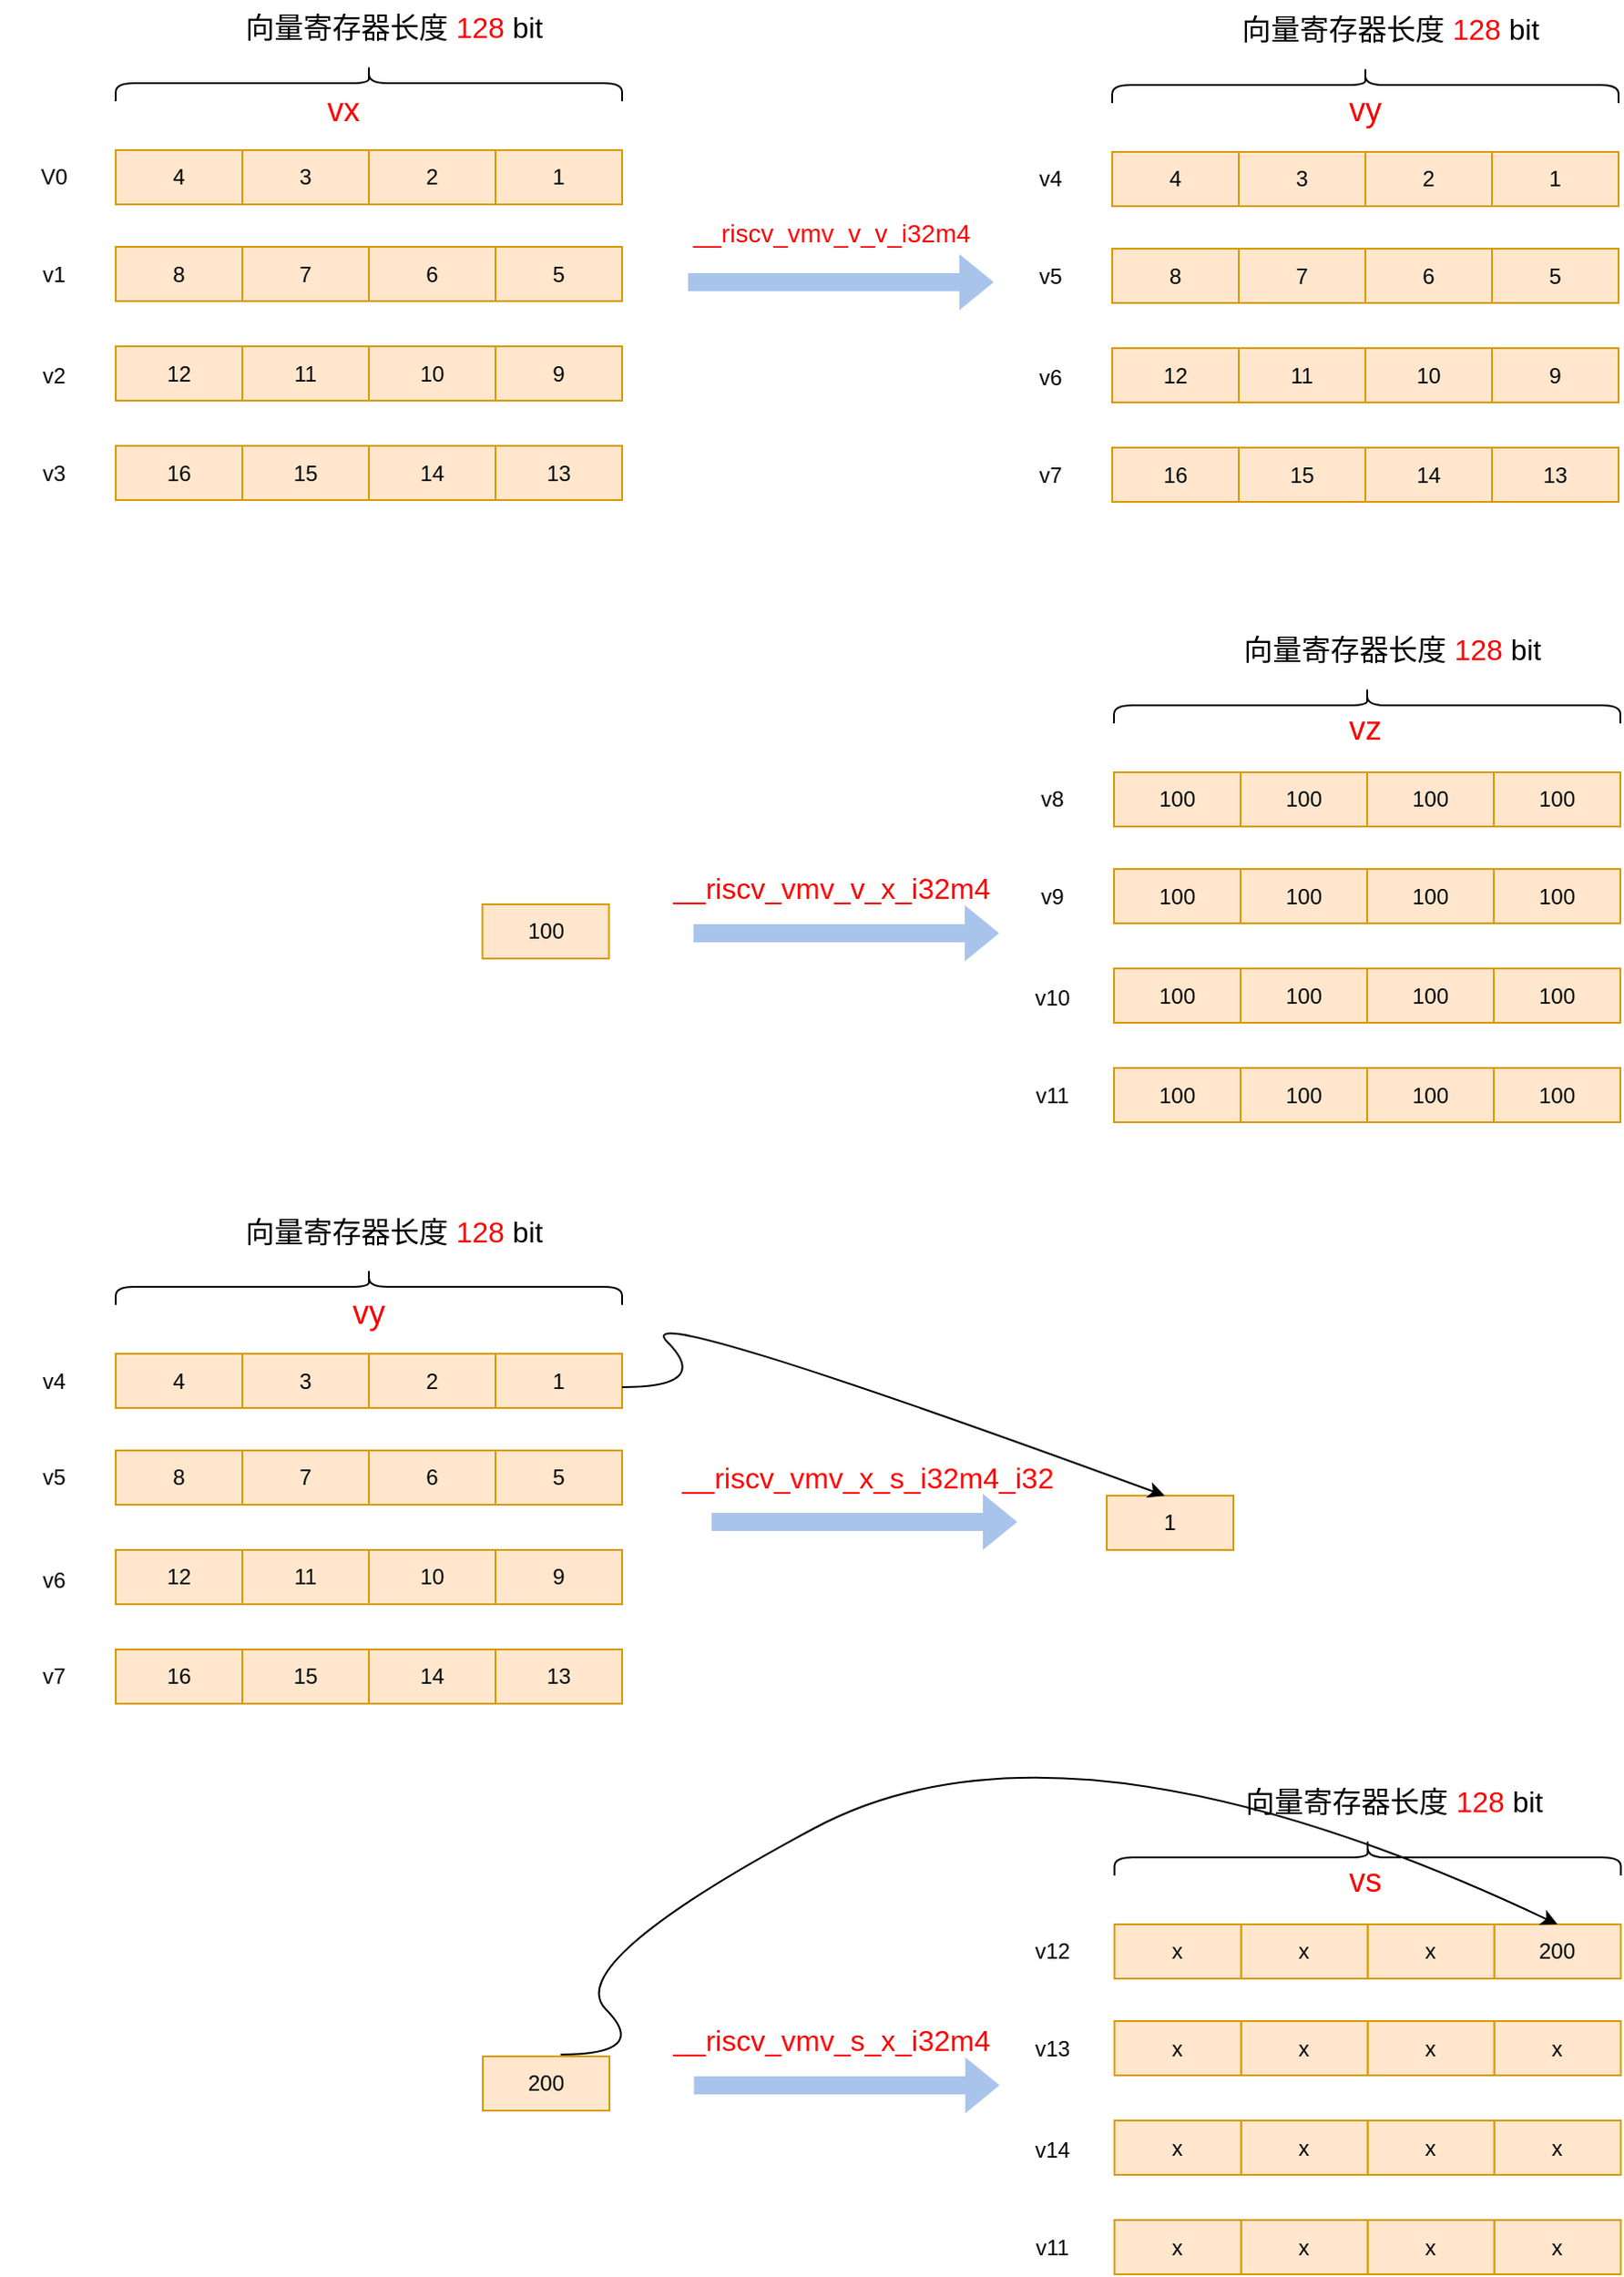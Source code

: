 <mxfile version="21.5.0" type="device">
  <diagram name="第 1 页" id="nJRzv5rlB3VEnub_vDUY">
    <mxGraphModel dx="1416" dy="818" grid="1" gridSize="10" guides="1" tooltips="1" connect="1" arrows="1" fold="1" page="1" pageScale="1" pageWidth="827" pageHeight="1169" math="0" shadow="0">
      <root>
        <mxCell id="0" />
        <mxCell id="1" parent="0" />
        <mxCell id="pI973K098g65e1ilIYmJ-1" value="1" style="rounded=0;whiteSpace=wrap;html=1;fillColor=#ffe6cc;strokeColor=#d79b00;" parent="1" vertex="1">
          <mxGeometry x="314" y="207" width="70" height="30" as="geometry" />
        </mxCell>
        <mxCell id="LaAcIT-mZOWXAvsEYPyt-2" value="" style="shape=curlyBracket;whiteSpace=wrap;html=1;rounded=1;labelPosition=left;verticalLabelPosition=middle;align=right;verticalAlign=middle;rotation=90;size=0.5;" parent="1" vertex="1">
          <mxGeometry x="234" y="30" width="20" height="280" as="geometry" />
        </mxCell>
        <mxCell id="LaAcIT-mZOWXAvsEYPyt-3" value="&lt;font style=&quot;font-size: 16px;&quot;&gt;向量寄存器长度 &lt;font color=&quot;#ff0000&quot;&gt;128&amp;nbsp;&lt;/font&gt;bit&lt;/font&gt;" style="text;strokeColor=none;align=center;fillColor=none;html=1;verticalAlign=middle;whiteSpace=wrap;rounded=0;" parent="1" vertex="1">
          <mxGeometry x="139.25" y="124" width="237.5" height="30" as="geometry" />
        </mxCell>
        <mxCell id="a2nmbCxX_LsTJUr5ybK8-1" value="2" style="rounded=0;whiteSpace=wrap;html=1;fillColor=#ffe6cc;strokeColor=#d79b00;" parent="1" vertex="1">
          <mxGeometry x="244" y="207" width="70" height="30" as="geometry" />
        </mxCell>
        <mxCell id="a2nmbCxX_LsTJUr5ybK8-2" value="3" style="rounded=0;whiteSpace=wrap;html=1;fillColor=#ffe6cc;strokeColor=#d79b00;" parent="1" vertex="1">
          <mxGeometry x="174" y="207" width="70" height="30" as="geometry" />
        </mxCell>
        <mxCell id="a2nmbCxX_LsTJUr5ybK8-3" value="4" style="rounded=0;whiteSpace=wrap;html=1;fillColor=#ffe6cc;strokeColor=#d79b00;" parent="1" vertex="1">
          <mxGeometry x="104" y="207" width="70" height="30" as="geometry" />
        </mxCell>
        <mxCell id="a2nmbCxX_LsTJUr5ybK8-4" value="5" style="rounded=0;whiteSpace=wrap;html=1;fillColor=#ffe6cc;strokeColor=#d79b00;" parent="1" vertex="1">
          <mxGeometry x="314" y="260.5" width="70" height="30" as="geometry" />
        </mxCell>
        <mxCell id="a2nmbCxX_LsTJUr5ybK8-5" value="6" style="rounded=0;whiteSpace=wrap;html=1;fillColor=#ffe6cc;strokeColor=#d79b00;" parent="1" vertex="1">
          <mxGeometry x="244" y="260.5" width="70" height="30" as="geometry" />
        </mxCell>
        <mxCell id="a2nmbCxX_LsTJUr5ybK8-6" value="7" style="rounded=0;whiteSpace=wrap;html=1;fillColor=#ffe6cc;strokeColor=#d79b00;" parent="1" vertex="1">
          <mxGeometry x="174" y="260.5" width="70" height="30" as="geometry" />
        </mxCell>
        <mxCell id="a2nmbCxX_LsTJUr5ybK8-7" value="8" style="rounded=0;whiteSpace=wrap;html=1;fillColor=#ffe6cc;strokeColor=#d79b00;" parent="1" vertex="1">
          <mxGeometry x="104" y="260.5" width="70" height="30" as="geometry" />
        </mxCell>
        <mxCell id="a2nmbCxX_LsTJUr5ybK8-8" value="9" style="rounded=0;whiteSpace=wrap;html=1;fillColor=#ffe6cc;strokeColor=#d79b00;" parent="1" vertex="1">
          <mxGeometry x="314" y="315.5" width="70" height="30" as="geometry" />
        </mxCell>
        <mxCell id="a2nmbCxX_LsTJUr5ybK8-9" value="10" style="rounded=0;whiteSpace=wrap;html=1;fillColor=#ffe6cc;strokeColor=#d79b00;" parent="1" vertex="1">
          <mxGeometry x="244" y="315.5" width="70" height="30" as="geometry" />
        </mxCell>
        <mxCell id="a2nmbCxX_LsTJUr5ybK8-10" value="11" style="rounded=0;whiteSpace=wrap;html=1;fillColor=#ffe6cc;strokeColor=#d79b00;" parent="1" vertex="1">
          <mxGeometry x="174" y="315.5" width="70" height="30" as="geometry" />
        </mxCell>
        <mxCell id="a2nmbCxX_LsTJUr5ybK8-11" value="12" style="rounded=0;whiteSpace=wrap;html=1;fillColor=#ffe6cc;strokeColor=#d79b00;" parent="1" vertex="1">
          <mxGeometry x="104" y="315.5" width="70" height="30" as="geometry" />
        </mxCell>
        <mxCell id="a2nmbCxX_LsTJUr5ybK8-12" value="13" style="rounded=0;whiteSpace=wrap;html=1;fillColor=#ffe6cc;strokeColor=#d79b00;" parent="1" vertex="1">
          <mxGeometry x="314" y="370.5" width="70" height="30" as="geometry" />
        </mxCell>
        <mxCell id="a2nmbCxX_LsTJUr5ybK8-13" value="14" style="rounded=0;whiteSpace=wrap;html=1;fillColor=#ffe6cc;strokeColor=#d79b00;" parent="1" vertex="1">
          <mxGeometry x="244" y="370.5" width="70" height="30" as="geometry" />
        </mxCell>
        <mxCell id="a2nmbCxX_LsTJUr5ybK8-14" value="15" style="rounded=0;whiteSpace=wrap;html=1;fillColor=#ffe6cc;strokeColor=#d79b00;" parent="1" vertex="1">
          <mxGeometry x="174" y="370.5" width="70" height="30" as="geometry" />
        </mxCell>
        <mxCell id="a2nmbCxX_LsTJUr5ybK8-15" value="16" style="rounded=0;whiteSpace=wrap;html=1;fillColor=#ffe6cc;strokeColor=#d79b00;" parent="1" vertex="1">
          <mxGeometry x="104" y="370.5" width="70" height="30" as="geometry" />
        </mxCell>
        <mxCell id="a2nmbCxX_LsTJUr5ybK8-16" value="V0" style="text;strokeColor=none;align=center;fillColor=none;html=1;verticalAlign=middle;whiteSpace=wrap;rounded=0;" parent="1" vertex="1">
          <mxGeometry x="40" y="207" width="60" height="30" as="geometry" />
        </mxCell>
        <mxCell id="a2nmbCxX_LsTJUr5ybK8-21" value="v1" style="text;strokeColor=none;align=center;fillColor=none;html=1;verticalAlign=middle;whiteSpace=wrap;rounded=0;" parent="1" vertex="1">
          <mxGeometry x="40" y="260.5" width="60" height="30" as="geometry" />
        </mxCell>
        <mxCell id="a2nmbCxX_LsTJUr5ybK8-22" value="v2" style="text;strokeColor=none;align=center;fillColor=none;html=1;verticalAlign=middle;whiteSpace=wrap;rounded=0;" parent="1" vertex="1">
          <mxGeometry x="40" y="317" width="60" height="30" as="geometry" />
        </mxCell>
        <mxCell id="a2nmbCxX_LsTJUr5ybK8-23" value="v3" style="text;strokeColor=none;align=center;fillColor=none;html=1;verticalAlign=middle;whiteSpace=wrap;rounded=0;" parent="1" vertex="1">
          <mxGeometry x="40" y="370.5" width="60" height="30" as="geometry" />
        </mxCell>
        <mxCell id="MxPVoggxsAmG-pphfZcT-1" value="1" style="rounded=0;whiteSpace=wrap;html=1;fillColor=#ffe6cc;strokeColor=#d79b00;" vertex="1" parent="1">
          <mxGeometry x="865" y="208" width="70" height="30" as="geometry" />
        </mxCell>
        <mxCell id="MxPVoggxsAmG-pphfZcT-2" value="" style="shape=curlyBracket;whiteSpace=wrap;html=1;rounded=1;labelPosition=left;verticalLabelPosition=middle;align=right;verticalAlign=middle;rotation=90;size=0.5;" vertex="1" parent="1">
          <mxGeometry x="785" y="31" width="20" height="280" as="geometry" />
        </mxCell>
        <mxCell id="MxPVoggxsAmG-pphfZcT-3" value="&lt;font style=&quot;font-size: 16px;&quot;&gt;向量寄存器长度 &lt;font color=&quot;#ff0000&quot;&gt;128&amp;nbsp;&lt;/font&gt;bit&lt;/font&gt;" style="text;strokeColor=none;align=center;fillColor=none;html=1;verticalAlign=middle;whiteSpace=wrap;rounded=0;" vertex="1" parent="1">
          <mxGeometry x="690.25" y="125" width="237.5" height="30" as="geometry" />
        </mxCell>
        <mxCell id="MxPVoggxsAmG-pphfZcT-4" value="2" style="rounded=0;whiteSpace=wrap;html=1;fillColor=#ffe6cc;strokeColor=#d79b00;" vertex="1" parent="1">
          <mxGeometry x="795" y="208" width="70" height="30" as="geometry" />
        </mxCell>
        <mxCell id="MxPVoggxsAmG-pphfZcT-5" value="3" style="rounded=0;whiteSpace=wrap;html=1;fillColor=#ffe6cc;strokeColor=#d79b00;" vertex="1" parent="1">
          <mxGeometry x="725" y="208" width="70" height="30" as="geometry" />
        </mxCell>
        <mxCell id="MxPVoggxsAmG-pphfZcT-6" value="4" style="rounded=0;whiteSpace=wrap;html=1;fillColor=#ffe6cc;strokeColor=#d79b00;" vertex="1" parent="1">
          <mxGeometry x="655" y="208" width="70" height="30" as="geometry" />
        </mxCell>
        <mxCell id="MxPVoggxsAmG-pphfZcT-7" value="5" style="rounded=0;whiteSpace=wrap;html=1;fillColor=#ffe6cc;strokeColor=#d79b00;" vertex="1" parent="1">
          <mxGeometry x="865" y="261.5" width="70" height="30" as="geometry" />
        </mxCell>
        <mxCell id="MxPVoggxsAmG-pphfZcT-8" value="6" style="rounded=0;whiteSpace=wrap;html=1;fillColor=#ffe6cc;strokeColor=#d79b00;" vertex="1" parent="1">
          <mxGeometry x="795" y="261.5" width="70" height="30" as="geometry" />
        </mxCell>
        <mxCell id="MxPVoggxsAmG-pphfZcT-9" value="7" style="rounded=0;whiteSpace=wrap;html=1;fillColor=#ffe6cc;strokeColor=#d79b00;" vertex="1" parent="1">
          <mxGeometry x="725" y="261.5" width="70" height="30" as="geometry" />
        </mxCell>
        <mxCell id="MxPVoggxsAmG-pphfZcT-10" value="8" style="rounded=0;whiteSpace=wrap;html=1;fillColor=#ffe6cc;strokeColor=#d79b00;" vertex="1" parent="1">
          <mxGeometry x="655" y="261.5" width="70" height="30" as="geometry" />
        </mxCell>
        <mxCell id="MxPVoggxsAmG-pphfZcT-11" value="9" style="rounded=0;whiteSpace=wrap;html=1;fillColor=#ffe6cc;strokeColor=#d79b00;" vertex="1" parent="1">
          <mxGeometry x="865" y="316.5" width="70" height="30" as="geometry" />
        </mxCell>
        <mxCell id="MxPVoggxsAmG-pphfZcT-12" value="10" style="rounded=0;whiteSpace=wrap;html=1;fillColor=#ffe6cc;strokeColor=#d79b00;" vertex="1" parent="1">
          <mxGeometry x="795" y="316.5" width="70" height="30" as="geometry" />
        </mxCell>
        <mxCell id="MxPVoggxsAmG-pphfZcT-13" value="11" style="rounded=0;whiteSpace=wrap;html=1;fillColor=#ffe6cc;strokeColor=#d79b00;" vertex="1" parent="1">
          <mxGeometry x="725" y="316.5" width="70" height="30" as="geometry" />
        </mxCell>
        <mxCell id="MxPVoggxsAmG-pphfZcT-14" value="12" style="rounded=0;whiteSpace=wrap;html=1;fillColor=#ffe6cc;strokeColor=#d79b00;" vertex="1" parent="1">
          <mxGeometry x="655" y="316.5" width="70" height="30" as="geometry" />
        </mxCell>
        <mxCell id="MxPVoggxsAmG-pphfZcT-15" value="13" style="rounded=0;whiteSpace=wrap;html=1;fillColor=#ffe6cc;strokeColor=#d79b00;" vertex="1" parent="1">
          <mxGeometry x="865" y="371.5" width="70" height="30" as="geometry" />
        </mxCell>
        <mxCell id="MxPVoggxsAmG-pphfZcT-16" value="14" style="rounded=0;whiteSpace=wrap;html=1;fillColor=#ffe6cc;strokeColor=#d79b00;" vertex="1" parent="1">
          <mxGeometry x="795" y="371.5" width="70" height="30" as="geometry" />
        </mxCell>
        <mxCell id="MxPVoggxsAmG-pphfZcT-17" value="15" style="rounded=0;whiteSpace=wrap;html=1;fillColor=#ffe6cc;strokeColor=#d79b00;" vertex="1" parent="1">
          <mxGeometry x="725" y="371.5" width="70" height="30" as="geometry" />
        </mxCell>
        <mxCell id="MxPVoggxsAmG-pphfZcT-18" value="16" style="rounded=0;whiteSpace=wrap;html=1;fillColor=#ffe6cc;strokeColor=#d79b00;" vertex="1" parent="1">
          <mxGeometry x="655" y="371.5" width="70" height="30" as="geometry" />
        </mxCell>
        <mxCell id="MxPVoggxsAmG-pphfZcT-19" value="v4" style="text;strokeColor=none;align=center;fillColor=none;html=1;verticalAlign=middle;whiteSpace=wrap;rounded=0;" vertex="1" parent="1">
          <mxGeometry x="591" y="208" width="60" height="30" as="geometry" />
        </mxCell>
        <mxCell id="MxPVoggxsAmG-pphfZcT-20" value="v5" style="text;strokeColor=none;align=center;fillColor=none;html=1;verticalAlign=middle;whiteSpace=wrap;rounded=0;" vertex="1" parent="1">
          <mxGeometry x="591" y="261.5" width="60" height="30" as="geometry" />
        </mxCell>
        <mxCell id="MxPVoggxsAmG-pphfZcT-21" value="v6" style="text;strokeColor=none;align=center;fillColor=none;html=1;verticalAlign=middle;whiteSpace=wrap;rounded=0;" vertex="1" parent="1">
          <mxGeometry x="591" y="318" width="60" height="30" as="geometry" />
        </mxCell>
        <mxCell id="MxPVoggxsAmG-pphfZcT-22" value="v7" style="text;strokeColor=none;align=center;fillColor=none;html=1;verticalAlign=middle;whiteSpace=wrap;rounded=0;" vertex="1" parent="1">
          <mxGeometry x="591" y="371.5" width="60" height="30" as="geometry" />
        </mxCell>
        <mxCell id="MxPVoggxsAmG-pphfZcT-23" value="" style="shape=flexArrow;endArrow=classic;html=1;rounded=0;fillColor=#A9C4EB;strokeColor=none;" edge="1" parent="1">
          <mxGeometry width="50" height="50" relative="1" as="geometry">
            <mxPoint x="420" y="280" as="sourcePoint" />
            <mxPoint x="590" y="280" as="targetPoint" />
          </mxGeometry>
        </mxCell>
        <mxCell id="MxPVoggxsAmG-pphfZcT-24" value="&lt;font color=&quot;#ff0000&quot; style=&quot;font-size: 14px;&quot;&gt;__riscv_vmv_v_v_i32m4&lt;/font&gt;" style="text;strokeColor=none;align=center;fillColor=none;html=1;verticalAlign=middle;whiteSpace=wrap;rounded=0;" vertex="1" parent="1">
          <mxGeometry x="440" y="238" width="120" height="30" as="geometry" />
        </mxCell>
        <mxCell id="MxPVoggxsAmG-pphfZcT-25" value="&lt;font color=&quot;#ff0000&quot; style=&quot;font-size: 18px;&quot;&gt;vx&lt;/font&gt;" style="text;strokeColor=none;align=center;fillColor=none;html=1;verticalAlign=middle;whiteSpace=wrap;rounded=0;" vertex="1" parent="1">
          <mxGeometry x="200" y="170" width="60" height="30" as="geometry" />
        </mxCell>
        <mxCell id="MxPVoggxsAmG-pphfZcT-26" value="&lt;font color=&quot;#ff0000&quot; style=&quot;font-size: 18px;&quot;&gt;vy&lt;/font&gt;" style="text;strokeColor=none;align=center;fillColor=none;html=1;verticalAlign=middle;whiteSpace=wrap;rounded=0;" vertex="1" parent="1">
          <mxGeometry x="765" y="170" width="60" height="30" as="geometry" />
        </mxCell>
        <mxCell id="MxPVoggxsAmG-pphfZcT-27" value="100" style="rounded=0;whiteSpace=wrap;html=1;fillColor=#ffe6cc;strokeColor=#d79b00;" vertex="1" parent="1">
          <mxGeometry x="866" y="551" width="70" height="30" as="geometry" />
        </mxCell>
        <mxCell id="MxPVoggxsAmG-pphfZcT-28" value="" style="shape=curlyBracket;whiteSpace=wrap;html=1;rounded=1;labelPosition=left;verticalLabelPosition=middle;align=right;verticalAlign=middle;rotation=90;size=0.5;" vertex="1" parent="1">
          <mxGeometry x="786" y="374" width="20" height="280" as="geometry" />
        </mxCell>
        <mxCell id="MxPVoggxsAmG-pphfZcT-29" value="&lt;font style=&quot;font-size: 16px;&quot;&gt;向量寄存器长度 &lt;font color=&quot;#ff0000&quot;&gt;128&amp;nbsp;&lt;/font&gt;bit&lt;/font&gt;" style="text;strokeColor=none;align=center;fillColor=none;html=1;verticalAlign=middle;whiteSpace=wrap;rounded=0;" vertex="1" parent="1">
          <mxGeometry x="691.25" y="468" width="237.5" height="30" as="geometry" />
        </mxCell>
        <mxCell id="MxPVoggxsAmG-pphfZcT-30" value="100" style="rounded=0;whiteSpace=wrap;html=1;fillColor=#ffe6cc;strokeColor=#d79b00;" vertex="1" parent="1">
          <mxGeometry x="796" y="551" width="70" height="30" as="geometry" />
        </mxCell>
        <mxCell id="MxPVoggxsAmG-pphfZcT-31" value="100" style="rounded=0;whiteSpace=wrap;html=1;fillColor=#ffe6cc;strokeColor=#d79b00;" vertex="1" parent="1">
          <mxGeometry x="726" y="551" width="70" height="30" as="geometry" />
        </mxCell>
        <mxCell id="MxPVoggxsAmG-pphfZcT-32" value="100" style="rounded=0;whiteSpace=wrap;html=1;fillColor=#ffe6cc;strokeColor=#d79b00;" vertex="1" parent="1">
          <mxGeometry x="656" y="551" width="70" height="30" as="geometry" />
        </mxCell>
        <mxCell id="MxPVoggxsAmG-pphfZcT-33" value="100" style="rounded=0;whiteSpace=wrap;html=1;fillColor=#ffe6cc;strokeColor=#d79b00;" vertex="1" parent="1">
          <mxGeometry x="866" y="604.5" width="70" height="30" as="geometry" />
        </mxCell>
        <mxCell id="MxPVoggxsAmG-pphfZcT-34" value="100" style="rounded=0;whiteSpace=wrap;html=1;fillColor=#ffe6cc;strokeColor=#d79b00;" vertex="1" parent="1">
          <mxGeometry x="796" y="604.5" width="70" height="30" as="geometry" />
        </mxCell>
        <mxCell id="MxPVoggxsAmG-pphfZcT-35" value="100" style="rounded=0;whiteSpace=wrap;html=1;fillColor=#ffe6cc;strokeColor=#d79b00;" vertex="1" parent="1">
          <mxGeometry x="726" y="604.5" width="70" height="30" as="geometry" />
        </mxCell>
        <mxCell id="MxPVoggxsAmG-pphfZcT-36" value="100" style="rounded=0;whiteSpace=wrap;html=1;fillColor=#ffe6cc;strokeColor=#d79b00;" vertex="1" parent="1">
          <mxGeometry x="656" y="604.5" width="70" height="30" as="geometry" />
        </mxCell>
        <mxCell id="MxPVoggxsAmG-pphfZcT-37" value="100" style="rounded=0;whiteSpace=wrap;html=1;fillColor=#ffe6cc;strokeColor=#d79b00;" vertex="1" parent="1">
          <mxGeometry x="866" y="659.5" width="70" height="30" as="geometry" />
        </mxCell>
        <mxCell id="MxPVoggxsAmG-pphfZcT-38" value="100" style="rounded=0;whiteSpace=wrap;html=1;fillColor=#ffe6cc;strokeColor=#d79b00;" vertex="1" parent="1">
          <mxGeometry x="796" y="659.5" width="70" height="30" as="geometry" />
        </mxCell>
        <mxCell id="MxPVoggxsAmG-pphfZcT-39" value="100" style="rounded=0;whiteSpace=wrap;html=1;fillColor=#ffe6cc;strokeColor=#d79b00;" vertex="1" parent="1">
          <mxGeometry x="726" y="659.5" width="70" height="30" as="geometry" />
        </mxCell>
        <mxCell id="MxPVoggxsAmG-pphfZcT-40" value="100" style="rounded=0;whiteSpace=wrap;html=1;fillColor=#ffe6cc;strokeColor=#d79b00;" vertex="1" parent="1">
          <mxGeometry x="656" y="659.5" width="70" height="30" as="geometry" />
        </mxCell>
        <mxCell id="MxPVoggxsAmG-pphfZcT-41" value="100" style="rounded=0;whiteSpace=wrap;html=1;fillColor=#ffe6cc;strokeColor=#d79b00;" vertex="1" parent="1">
          <mxGeometry x="866" y="714.5" width="70" height="30" as="geometry" />
        </mxCell>
        <mxCell id="MxPVoggxsAmG-pphfZcT-42" value="100" style="rounded=0;whiteSpace=wrap;html=1;fillColor=#ffe6cc;strokeColor=#d79b00;" vertex="1" parent="1">
          <mxGeometry x="796" y="714.5" width="70" height="30" as="geometry" />
        </mxCell>
        <mxCell id="MxPVoggxsAmG-pphfZcT-43" value="100" style="rounded=0;whiteSpace=wrap;html=1;fillColor=#ffe6cc;strokeColor=#d79b00;" vertex="1" parent="1">
          <mxGeometry x="726" y="714.5" width="70" height="30" as="geometry" />
        </mxCell>
        <mxCell id="MxPVoggxsAmG-pphfZcT-44" value="100" style="rounded=0;whiteSpace=wrap;html=1;fillColor=#ffe6cc;strokeColor=#d79b00;" vertex="1" parent="1">
          <mxGeometry x="656" y="714.5" width="70" height="30" as="geometry" />
        </mxCell>
        <mxCell id="MxPVoggxsAmG-pphfZcT-45" value="v8" style="text;strokeColor=none;align=center;fillColor=none;html=1;verticalAlign=middle;whiteSpace=wrap;rounded=0;" vertex="1" parent="1">
          <mxGeometry x="592" y="551" width="60" height="30" as="geometry" />
        </mxCell>
        <mxCell id="MxPVoggxsAmG-pphfZcT-46" value="v9" style="text;strokeColor=none;align=center;fillColor=none;html=1;verticalAlign=middle;whiteSpace=wrap;rounded=0;" vertex="1" parent="1">
          <mxGeometry x="592" y="604.5" width="60" height="30" as="geometry" />
        </mxCell>
        <mxCell id="MxPVoggxsAmG-pphfZcT-47" value="v10" style="text;strokeColor=none;align=center;fillColor=none;html=1;verticalAlign=middle;whiteSpace=wrap;rounded=0;" vertex="1" parent="1">
          <mxGeometry x="592" y="661" width="60" height="30" as="geometry" />
        </mxCell>
        <mxCell id="MxPVoggxsAmG-pphfZcT-48" value="v11" style="text;strokeColor=none;align=center;fillColor=none;html=1;verticalAlign=middle;whiteSpace=wrap;rounded=0;" vertex="1" parent="1">
          <mxGeometry x="592" y="714.5" width="60" height="30" as="geometry" />
        </mxCell>
        <mxCell id="MxPVoggxsAmG-pphfZcT-49" value="&lt;font color=&quot;#ff0000&quot; style=&quot;font-size: 18px;&quot;&gt;vz&lt;/font&gt;" style="text;strokeColor=none;align=center;fillColor=none;html=1;verticalAlign=middle;whiteSpace=wrap;rounded=0;" vertex="1" parent="1">
          <mxGeometry x="765" y="512" width="60" height="30" as="geometry" />
        </mxCell>
        <mxCell id="MxPVoggxsAmG-pphfZcT-50" value="100" style="rounded=0;whiteSpace=wrap;html=1;fillColor=#ffe6cc;strokeColor=#d79b00;" vertex="1" parent="1">
          <mxGeometry x="306.75" y="624" width="70" height="30" as="geometry" />
        </mxCell>
        <mxCell id="MxPVoggxsAmG-pphfZcT-51" value="" style="shape=flexArrow;endArrow=classic;html=1;rounded=0;fillColor=#A9C4EB;strokeColor=none;" edge="1" parent="1">
          <mxGeometry width="50" height="50" relative="1" as="geometry">
            <mxPoint x="423" y="640" as="sourcePoint" />
            <mxPoint x="593" y="640" as="targetPoint" />
          </mxGeometry>
        </mxCell>
        <mxCell id="MxPVoggxsAmG-pphfZcT-52" value="&lt;font style=&quot;font-size: 16px;&quot; color=&quot;#ff0000&quot;&gt;__riscv_vmv_v_x_i32m4&lt;/font&gt;" style="text;strokeColor=none;align=center;fillColor=none;html=1;verticalAlign=middle;whiteSpace=wrap;rounded=0;" vertex="1" parent="1">
          <mxGeometry x="440" y="600" width="120" height="30" as="geometry" />
        </mxCell>
        <mxCell id="MxPVoggxsAmG-pphfZcT-53" value="1" style="rounded=0;whiteSpace=wrap;html=1;fillColor=#ffe6cc;strokeColor=#d79b00;" vertex="1" parent="1">
          <mxGeometry x="314" y="872.5" width="70" height="30" as="geometry" />
        </mxCell>
        <mxCell id="MxPVoggxsAmG-pphfZcT-54" value="" style="shape=curlyBracket;whiteSpace=wrap;html=1;rounded=1;labelPosition=left;verticalLabelPosition=middle;align=right;verticalAlign=middle;rotation=90;size=0.5;" vertex="1" parent="1">
          <mxGeometry x="234" y="695.5" width="20" height="280" as="geometry" />
        </mxCell>
        <mxCell id="MxPVoggxsAmG-pphfZcT-55" value="&lt;font style=&quot;font-size: 16px;&quot;&gt;向量寄存器长度 &lt;font color=&quot;#ff0000&quot;&gt;128&amp;nbsp;&lt;/font&gt;bit&lt;/font&gt;" style="text;strokeColor=none;align=center;fillColor=none;html=1;verticalAlign=middle;whiteSpace=wrap;rounded=0;" vertex="1" parent="1">
          <mxGeometry x="139.25" y="789.5" width="237.5" height="30" as="geometry" />
        </mxCell>
        <mxCell id="MxPVoggxsAmG-pphfZcT-56" value="2" style="rounded=0;whiteSpace=wrap;html=1;fillColor=#ffe6cc;strokeColor=#d79b00;" vertex="1" parent="1">
          <mxGeometry x="244" y="872.5" width="70" height="30" as="geometry" />
        </mxCell>
        <mxCell id="MxPVoggxsAmG-pphfZcT-57" value="3" style="rounded=0;whiteSpace=wrap;html=1;fillColor=#ffe6cc;strokeColor=#d79b00;" vertex="1" parent="1">
          <mxGeometry x="174" y="872.5" width="70" height="30" as="geometry" />
        </mxCell>
        <mxCell id="MxPVoggxsAmG-pphfZcT-58" value="4" style="rounded=0;whiteSpace=wrap;html=1;fillColor=#ffe6cc;strokeColor=#d79b00;" vertex="1" parent="1">
          <mxGeometry x="104" y="872.5" width="70" height="30" as="geometry" />
        </mxCell>
        <mxCell id="MxPVoggxsAmG-pphfZcT-59" value="5" style="rounded=0;whiteSpace=wrap;html=1;fillColor=#ffe6cc;strokeColor=#d79b00;" vertex="1" parent="1">
          <mxGeometry x="314" y="926" width="70" height="30" as="geometry" />
        </mxCell>
        <mxCell id="MxPVoggxsAmG-pphfZcT-60" value="6" style="rounded=0;whiteSpace=wrap;html=1;fillColor=#ffe6cc;strokeColor=#d79b00;" vertex="1" parent="1">
          <mxGeometry x="244" y="926" width="70" height="30" as="geometry" />
        </mxCell>
        <mxCell id="MxPVoggxsAmG-pphfZcT-61" value="7" style="rounded=0;whiteSpace=wrap;html=1;fillColor=#ffe6cc;strokeColor=#d79b00;" vertex="1" parent="1">
          <mxGeometry x="174" y="926" width="70" height="30" as="geometry" />
        </mxCell>
        <mxCell id="MxPVoggxsAmG-pphfZcT-62" value="8" style="rounded=0;whiteSpace=wrap;html=1;fillColor=#ffe6cc;strokeColor=#d79b00;" vertex="1" parent="1">
          <mxGeometry x="104" y="926" width="70" height="30" as="geometry" />
        </mxCell>
        <mxCell id="MxPVoggxsAmG-pphfZcT-63" value="9" style="rounded=0;whiteSpace=wrap;html=1;fillColor=#ffe6cc;strokeColor=#d79b00;" vertex="1" parent="1">
          <mxGeometry x="314" y="981" width="70" height="30" as="geometry" />
        </mxCell>
        <mxCell id="MxPVoggxsAmG-pphfZcT-64" value="10" style="rounded=0;whiteSpace=wrap;html=1;fillColor=#ffe6cc;strokeColor=#d79b00;" vertex="1" parent="1">
          <mxGeometry x="244" y="981" width="70" height="30" as="geometry" />
        </mxCell>
        <mxCell id="MxPVoggxsAmG-pphfZcT-65" value="11" style="rounded=0;whiteSpace=wrap;html=1;fillColor=#ffe6cc;strokeColor=#d79b00;" vertex="1" parent="1">
          <mxGeometry x="174" y="981" width="70" height="30" as="geometry" />
        </mxCell>
        <mxCell id="MxPVoggxsAmG-pphfZcT-66" value="12" style="rounded=0;whiteSpace=wrap;html=1;fillColor=#ffe6cc;strokeColor=#d79b00;" vertex="1" parent="1">
          <mxGeometry x="104" y="981" width="70" height="30" as="geometry" />
        </mxCell>
        <mxCell id="MxPVoggxsAmG-pphfZcT-67" value="13" style="rounded=0;whiteSpace=wrap;html=1;fillColor=#ffe6cc;strokeColor=#d79b00;" vertex="1" parent="1">
          <mxGeometry x="314" y="1036" width="70" height="30" as="geometry" />
        </mxCell>
        <mxCell id="MxPVoggxsAmG-pphfZcT-68" value="14" style="rounded=0;whiteSpace=wrap;html=1;fillColor=#ffe6cc;strokeColor=#d79b00;" vertex="1" parent="1">
          <mxGeometry x="244" y="1036" width="70" height="30" as="geometry" />
        </mxCell>
        <mxCell id="MxPVoggxsAmG-pphfZcT-69" value="15" style="rounded=0;whiteSpace=wrap;html=1;fillColor=#ffe6cc;strokeColor=#d79b00;" vertex="1" parent="1">
          <mxGeometry x="174" y="1036" width="70" height="30" as="geometry" />
        </mxCell>
        <mxCell id="MxPVoggxsAmG-pphfZcT-70" value="16" style="rounded=0;whiteSpace=wrap;html=1;fillColor=#ffe6cc;strokeColor=#d79b00;" vertex="1" parent="1">
          <mxGeometry x="104" y="1036" width="70" height="30" as="geometry" />
        </mxCell>
        <mxCell id="MxPVoggxsAmG-pphfZcT-71" value="v4" style="text;strokeColor=none;align=center;fillColor=none;html=1;verticalAlign=middle;whiteSpace=wrap;rounded=0;" vertex="1" parent="1">
          <mxGeometry x="40" y="872.5" width="60" height="30" as="geometry" />
        </mxCell>
        <mxCell id="MxPVoggxsAmG-pphfZcT-72" value="v5" style="text;strokeColor=none;align=center;fillColor=none;html=1;verticalAlign=middle;whiteSpace=wrap;rounded=0;" vertex="1" parent="1">
          <mxGeometry x="40" y="926" width="60" height="30" as="geometry" />
        </mxCell>
        <mxCell id="MxPVoggxsAmG-pphfZcT-73" value="v6" style="text;strokeColor=none;align=center;fillColor=none;html=1;verticalAlign=middle;whiteSpace=wrap;rounded=0;" vertex="1" parent="1">
          <mxGeometry x="40" y="982.5" width="60" height="30" as="geometry" />
        </mxCell>
        <mxCell id="MxPVoggxsAmG-pphfZcT-74" value="v7" style="text;strokeColor=none;align=center;fillColor=none;html=1;verticalAlign=middle;whiteSpace=wrap;rounded=0;" vertex="1" parent="1">
          <mxGeometry x="40" y="1036" width="60" height="30" as="geometry" />
        </mxCell>
        <mxCell id="MxPVoggxsAmG-pphfZcT-75" value="&lt;font color=&quot;#ff0000&quot; style=&quot;font-size: 18px;&quot;&gt;vy&lt;/font&gt;" style="text;strokeColor=none;align=center;fillColor=none;html=1;verticalAlign=middle;whiteSpace=wrap;rounded=0;" vertex="1" parent="1">
          <mxGeometry x="214" y="834.5" width="60" height="30" as="geometry" />
        </mxCell>
        <mxCell id="MxPVoggxsAmG-pphfZcT-76" value="1" style="rounded=0;whiteSpace=wrap;html=1;fillColor=#ffe6cc;strokeColor=#d79b00;" vertex="1" parent="1">
          <mxGeometry x="652" y="951" width="70" height="30" as="geometry" />
        </mxCell>
        <mxCell id="MxPVoggxsAmG-pphfZcT-77" value="" style="shape=flexArrow;endArrow=classic;html=1;rounded=0;fillColor=#A9C4EB;strokeColor=none;" edge="1" parent="1">
          <mxGeometry width="50" height="50" relative="1" as="geometry">
            <mxPoint x="433" y="965.5" as="sourcePoint" />
            <mxPoint x="603" y="965.5" as="targetPoint" />
          </mxGeometry>
        </mxCell>
        <mxCell id="MxPVoggxsAmG-pphfZcT-78" value="&lt;font style=&quot;font-size: 16px;&quot; color=&quot;#ff0000&quot;&gt;__riscv_vmv_x_s_i32m4_i32&lt;/font&gt;" style="text;strokeColor=none;align=center;fillColor=none;html=1;verticalAlign=middle;whiteSpace=wrap;rounded=0;" vertex="1" parent="1">
          <mxGeometry x="460" y="926" width="120" height="30" as="geometry" />
        </mxCell>
        <mxCell id="MxPVoggxsAmG-pphfZcT-79" value="" style="curved=1;endArrow=classic;html=1;rounded=0;" edge="1" parent="1">
          <mxGeometry width="50" height="50" relative="1" as="geometry">
            <mxPoint x="384" y="891" as="sourcePoint" />
            <mxPoint x="684" y="951" as="targetPoint" />
            <Array as="points">
              <mxPoint x="434" y="891" />
              <mxPoint x="384" y="841" />
            </Array>
          </mxGeometry>
        </mxCell>
        <mxCell id="MxPVoggxsAmG-pphfZcT-80" value="200" style="rounded=0;whiteSpace=wrap;html=1;fillColor=#ffe6cc;strokeColor=#d79b00;" vertex="1" parent="1">
          <mxGeometry x="866.25" y="1188" width="70" height="30" as="geometry" />
        </mxCell>
        <mxCell id="MxPVoggxsAmG-pphfZcT-81" value="" style="shape=curlyBracket;whiteSpace=wrap;html=1;rounded=1;labelPosition=left;verticalLabelPosition=middle;align=right;verticalAlign=middle;rotation=90;size=0.5;" vertex="1" parent="1">
          <mxGeometry x="786.25" y="1011" width="20" height="280" as="geometry" />
        </mxCell>
        <mxCell id="MxPVoggxsAmG-pphfZcT-82" value="&lt;font style=&quot;font-size: 16px;&quot;&gt;向量寄存器长度 &lt;font color=&quot;#ff0000&quot;&gt;128&amp;nbsp;&lt;/font&gt;bit&lt;/font&gt;" style="text;strokeColor=none;align=center;fillColor=none;html=1;verticalAlign=middle;whiteSpace=wrap;rounded=0;" vertex="1" parent="1">
          <mxGeometry x="691.5" y="1105" width="237.5" height="30" as="geometry" />
        </mxCell>
        <mxCell id="MxPVoggxsAmG-pphfZcT-83" value="x" style="rounded=0;whiteSpace=wrap;html=1;fillColor=#ffe6cc;strokeColor=#d79b00;" vertex="1" parent="1">
          <mxGeometry x="796.25" y="1188" width="70" height="30" as="geometry" />
        </mxCell>
        <mxCell id="MxPVoggxsAmG-pphfZcT-84" value="x" style="rounded=0;whiteSpace=wrap;html=1;fillColor=#ffe6cc;strokeColor=#d79b00;" vertex="1" parent="1">
          <mxGeometry x="726.25" y="1188" width="70" height="30" as="geometry" />
        </mxCell>
        <mxCell id="MxPVoggxsAmG-pphfZcT-85" value="x" style="rounded=0;whiteSpace=wrap;html=1;fillColor=#ffe6cc;strokeColor=#d79b00;" vertex="1" parent="1">
          <mxGeometry x="656.25" y="1188" width="70" height="30" as="geometry" />
        </mxCell>
        <mxCell id="MxPVoggxsAmG-pphfZcT-86" value="x" style="rounded=0;whiteSpace=wrap;html=1;fillColor=#ffe6cc;strokeColor=#d79b00;" vertex="1" parent="1">
          <mxGeometry x="866.25" y="1241.5" width="70" height="30" as="geometry" />
        </mxCell>
        <mxCell id="MxPVoggxsAmG-pphfZcT-87" value="x" style="rounded=0;whiteSpace=wrap;html=1;fillColor=#ffe6cc;strokeColor=#d79b00;" vertex="1" parent="1">
          <mxGeometry x="796.25" y="1241.5" width="70" height="30" as="geometry" />
        </mxCell>
        <mxCell id="MxPVoggxsAmG-pphfZcT-88" value="x" style="rounded=0;whiteSpace=wrap;html=1;fillColor=#ffe6cc;strokeColor=#d79b00;" vertex="1" parent="1">
          <mxGeometry x="726.25" y="1241.5" width="70" height="30" as="geometry" />
        </mxCell>
        <mxCell id="MxPVoggxsAmG-pphfZcT-89" value="x" style="rounded=0;whiteSpace=wrap;html=1;fillColor=#ffe6cc;strokeColor=#d79b00;" vertex="1" parent="1">
          <mxGeometry x="656.25" y="1241.5" width="70" height="30" as="geometry" />
        </mxCell>
        <mxCell id="MxPVoggxsAmG-pphfZcT-90" value="x" style="rounded=0;whiteSpace=wrap;html=1;fillColor=#ffe6cc;strokeColor=#d79b00;" vertex="1" parent="1">
          <mxGeometry x="866.25" y="1296.5" width="70" height="30" as="geometry" />
        </mxCell>
        <mxCell id="MxPVoggxsAmG-pphfZcT-91" value="x" style="rounded=0;whiteSpace=wrap;html=1;fillColor=#ffe6cc;strokeColor=#d79b00;" vertex="1" parent="1">
          <mxGeometry x="796.25" y="1296.5" width="70" height="30" as="geometry" />
        </mxCell>
        <mxCell id="MxPVoggxsAmG-pphfZcT-92" value="x" style="rounded=0;whiteSpace=wrap;html=1;fillColor=#ffe6cc;strokeColor=#d79b00;" vertex="1" parent="1">
          <mxGeometry x="726.25" y="1296.5" width="70" height="30" as="geometry" />
        </mxCell>
        <mxCell id="MxPVoggxsAmG-pphfZcT-93" value="x" style="rounded=0;whiteSpace=wrap;html=1;fillColor=#ffe6cc;strokeColor=#d79b00;" vertex="1" parent="1">
          <mxGeometry x="656.25" y="1296.5" width="70" height="30" as="geometry" />
        </mxCell>
        <mxCell id="MxPVoggxsAmG-pphfZcT-94" value="x" style="rounded=0;whiteSpace=wrap;html=1;fillColor=#ffe6cc;strokeColor=#d79b00;" vertex="1" parent="1">
          <mxGeometry x="866.25" y="1351.5" width="70" height="30" as="geometry" />
        </mxCell>
        <mxCell id="MxPVoggxsAmG-pphfZcT-95" value="x" style="rounded=0;whiteSpace=wrap;html=1;fillColor=#ffe6cc;strokeColor=#d79b00;" vertex="1" parent="1">
          <mxGeometry x="796.25" y="1351.5" width="70" height="30" as="geometry" />
        </mxCell>
        <mxCell id="MxPVoggxsAmG-pphfZcT-96" value="x" style="rounded=0;whiteSpace=wrap;html=1;fillColor=#ffe6cc;strokeColor=#d79b00;" vertex="1" parent="1">
          <mxGeometry x="726.25" y="1351.5" width="70" height="30" as="geometry" />
        </mxCell>
        <mxCell id="MxPVoggxsAmG-pphfZcT-97" value="x" style="rounded=0;whiteSpace=wrap;html=1;fillColor=#ffe6cc;strokeColor=#d79b00;" vertex="1" parent="1">
          <mxGeometry x="656.25" y="1351.5" width="70" height="30" as="geometry" />
        </mxCell>
        <mxCell id="MxPVoggxsAmG-pphfZcT-98" value="v12" style="text;strokeColor=none;align=center;fillColor=none;html=1;verticalAlign=middle;whiteSpace=wrap;rounded=0;" vertex="1" parent="1">
          <mxGeometry x="592.25" y="1188" width="60" height="30" as="geometry" />
        </mxCell>
        <mxCell id="MxPVoggxsAmG-pphfZcT-99" value="v13" style="text;strokeColor=none;align=center;fillColor=none;html=1;verticalAlign=middle;whiteSpace=wrap;rounded=0;" vertex="1" parent="1">
          <mxGeometry x="592.25" y="1241.5" width="60" height="30" as="geometry" />
        </mxCell>
        <mxCell id="MxPVoggxsAmG-pphfZcT-100" value="v14" style="text;strokeColor=none;align=center;fillColor=none;html=1;verticalAlign=middle;whiteSpace=wrap;rounded=0;" vertex="1" parent="1">
          <mxGeometry x="592.25" y="1298" width="60" height="30" as="geometry" />
        </mxCell>
        <mxCell id="MxPVoggxsAmG-pphfZcT-101" value="v11" style="text;strokeColor=none;align=center;fillColor=none;html=1;verticalAlign=middle;whiteSpace=wrap;rounded=0;" vertex="1" parent="1">
          <mxGeometry x="592.25" y="1351.5" width="60" height="30" as="geometry" />
        </mxCell>
        <mxCell id="MxPVoggxsAmG-pphfZcT-102" value="&lt;font color=&quot;#ff0000&quot; style=&quot;font-size: 18px;&quot;&gt;vs&lt;/font&gt;" style="text;strokeColor=none;align=center;fillColor=none;html=1;verticalAlign=middle;whiteSpace=wrap;rounded=0;" vertex="1" parent="1">
          <mxGeometry x="765.25" y="1149" width="60" height="30" as="geometry" />
        </mxCell>
        <mxCell id="MxPVoggxsAmG-pphfZcT-103" value="200" style="rounded=0;whiteSpace=wrap;html=1;fillColor=#ffe6cc;strokeColor=#d79b00;" vertex="1" parent="1">
          <mxGeometry x="307" y="1261" width="70" height="30" as="geometry" />
        </mxCell>
        <mxCell id="MxPVoggxsAmG-pphfZcT-104" value="" style="shape=flexArrow;endArrow=classic;html=1;rounded=0;fillColor=#A9C4EB;strokeColor=none;" edge="1" parent="1">
          <mxGeometry width="50" height="50" relative="1" as="geometry">
            <mxPoint x="423.25" y="1277" as="sourcePoint" />
            <mxPoint x="593.25" y="1277" as="targetPoint" />
          </mxGeometry>
        </mxCell>
        <mxCell id="MxPVoggxsAmG-pphfZcT-105" value="&lt;font style=&quot;font-size: 16px;&quot; color=&quot;#ff0000&quot;&gt;__riscv_vmv_s_x_i32m4&lt;/font&gt;" style="text;strokeColor=none;align=center;fillColor=none;html=1;verticalAlign=middle;whiteSpace=wrap;rounded=0;" vertex="1" parent="1">
          <mxGeometry x="440.25" y="1237" width="120" height="30" as="geometry" />
        </mxCell>
        <mxCell id="MxPVoggxsAmG-pphfZcT-106" value="" style="curved=1;endArrow=classic;html=1;rounded=0;entryX=0.5;entryY=0;entryDx=0;entryDy=0;" edge="1" parent="1" target="MxPVoggxsAmG-pphfZcT-80">
          <mxGeometry width="50" height="50" relative="1" as="geometry">
            <mxPoint x="350" y="1260" as="sourcePoint" />
            <mxPoint x="400" y="1210" as="targetPoint" />
            <Array as="points">
              <mxPoint x="400" y="1260" />
              <mxPoint x="350" y="1210" />
              <mxPoint x="630" y="1060" />
            </Array>
          </mxGeometry>
        </mxCell>
      </root>
    </mxGraphModel>
  </diagram>
</mxfile>
